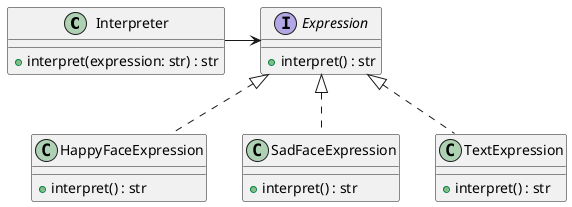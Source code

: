 @startuml
                   class Interpreter {
                     +interpret(expression: str) : str
                   }
                   Interface Expression {
                     +interpret() : str
                   }
                   class HappyFaceExpression {
                     +interpret() : str
                   }
                   class SadFaceExpression {
                     +interpret() : str
                   }
                   class TextExpression {
                     +interpret() : str
                   }
                   Interpreter -right-> Expression
                   Expression <|.. HappyFaceExpression
                   Expression <|.. SadFaceExpression
                   Expression <|.. TextExpression
                   @enduml